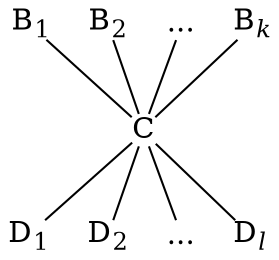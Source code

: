 digraph initial {
    rankdir = "BT"
    node [shape = plain]
    edge [arrowhead = none]

    b1 [label = <B<SUB>1</SUB>>]
    b2 [label = <B<SUB>2</SUB>>]
    bdots [label = "..."]
    bk [label = <B<SUB><I>k</I></SUB>>]
    c  [label = <C>]
    d1 [label = <D<SUB>1</SUB>>]
    d2 [label = <D<SUB>2</SUB>>]
    ddots [label = "..."]
    dl [label = <D<SUB><I>l</I></SUB>>]

    c -> b1
    c -> b2
    c -> bdots
    c -> bk

    d1 -> c
    d2 -> c
    ddots -> c
    dl -> c

    edge [style = invis]
    rank = same { b1 -> b2 -> bdots -> bk }
    rank = same { d1 -> d2 -> ddots -> dl }
}


